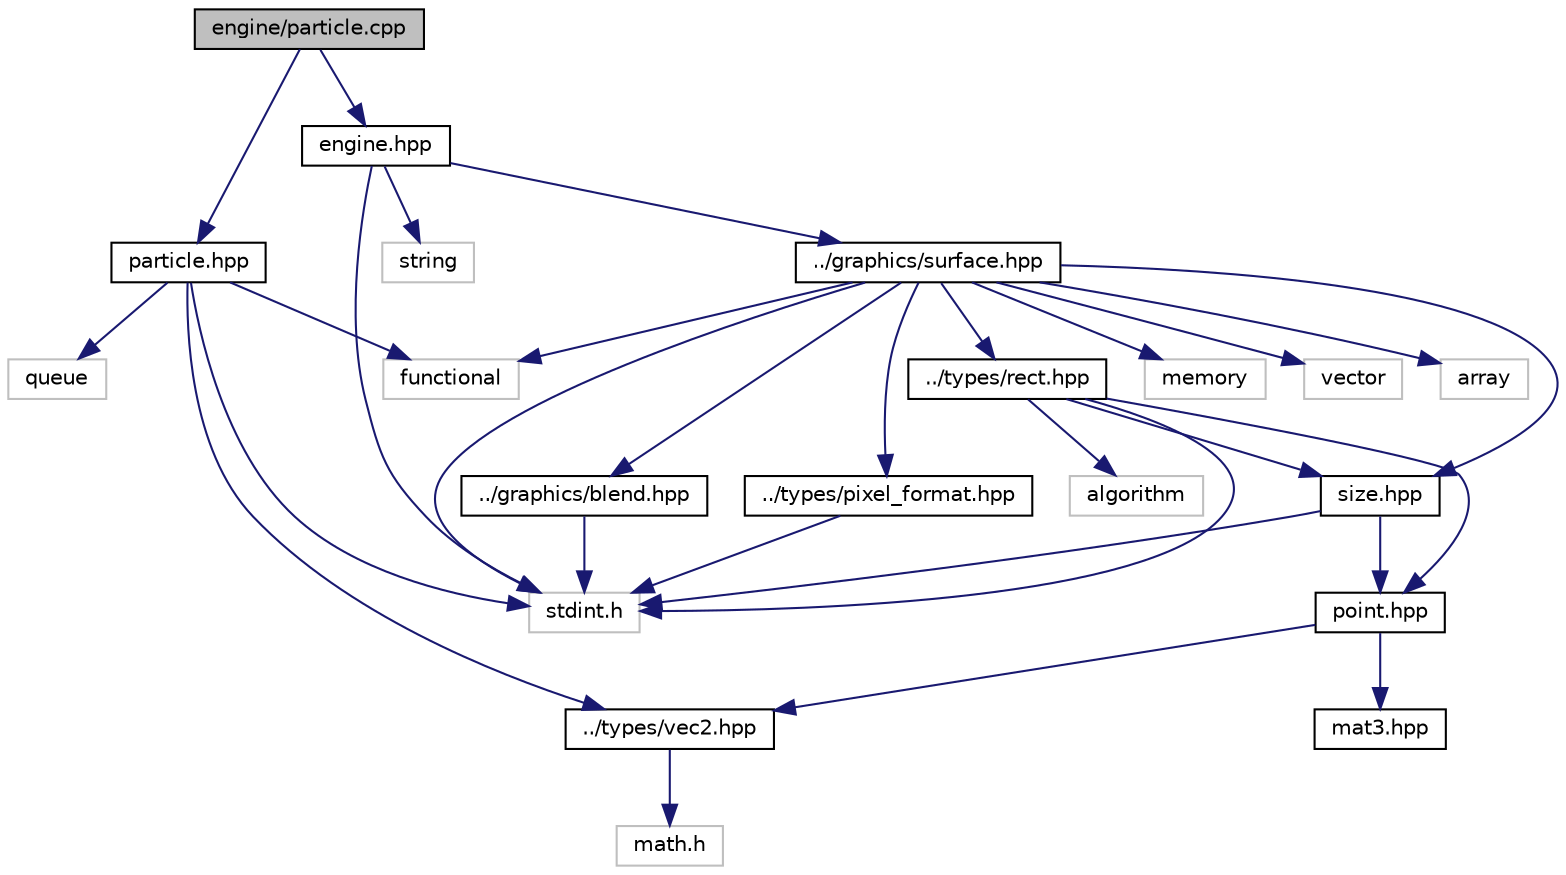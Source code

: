 digraph "engine/particle.cpp"
{
  edge [fontname="Helvetica",fontsize="10",labelfontname="Helvetica",labelfontsize="10"];
  node [fontname="Helvetica",fontsize="10",shape=record];
  Node0 [label="engine/particle.cpp",height=0.2,width=0.4,color="black", fillcolor="grey75", style="filled", fontcolor="black"];
  Node0 -> Node1 [color="midnightblue",fontsize="10",style="solid",fontname="Helvetica"];
  Node1 [label="particle.hpp",height=0.2,width=0.4,color="black", fillcolor="white", style="filled",URL="$particle_8hpp_source.html"];
  Node1 -> Node2 [color="midnightblue",fontsize="10",style="solid",fontname="Helvetica"];
  Node2 [label="queue",height=0.2,width=0.4,color="grey75", fillcolor="white", style="filled"];
  Node1 -> Node3 [color="midnightblue",fontsize="10",style="solid",fontname="Helvetica"];
  Node3 [label="functional",height=0.2,width=0.4,color="grey75", fillcolor="white", style="filled"];
  Node1 -> Node4 [color="midnightblue",fontsize="10",style="solid",fontname="Helvetica"];
  Node4 [label="stdint.h",height=0.2,width=0.4,color="grey75", fillcolor="white", style="filled"];
  Node1 -> Node5 [color="midnightblue",fontsize="10",style="solid",fontname="Helvetica"];
  Node5 [label="../types/vec2.hpp",height=0.2,width=0.4,color="black", fillcolor="white", style="filled",URL="$vec2_8hpp_source.html"];
  Node5 -> Node6 [color="midnightblue",fontsize="10",style="solid",fontname="Helvetica"];
  Node6 [label="math.h",height=0.2,width=0.4,color="grey75", fillcolor="white", style="filled"];
  Node0 -> Node7 [color="midnightblue",fontsize="10",style="solid",fontname="Helvetica"];
  Node7 [label="engine.hpp",height=0.2,width=0.4,color="black", fillcolor="white", style="filled",URL="$engine_8hpp_source.html"];
  Node7 -> Node4 [color="midnightblue",fontsize="10",style="solid",fontname="Helvetica"];
  Node7 -> Node8 [color="midnightblue",fontsize="10",style="solid",fontname="Helvetica"];
  Node8 [label="string",height=0.2,width=0.4,color="grey75", fillcolor="white", style="filled"];
  Node7 -> Node9 [color="midnightblue",fontsize="10",style="solid",fontname="Helvetica"];
  Node9 [label="../graphics/surface.hpp",height=0.2,width=0.4,color="black", fillcolor="white", style="filled",URL="$surface_8hpp_source.html"];
  Node9 -> Node3 [color="midnightblue",fontsize="10",style="solid",fontname="Helvetica"];
  Node9 -> Node10 [color="midnightblue",fontsize="10",style="solid",fontname="Helvetica"];
  Node10 [label="memory",height=0.2,width=0.4,color="grey75", fillcolor="white", style="filled"];
  Node9 -> Node11 [color="midnightblue",fontsize="10",style="solid",fontname="Helvetica"];
  Node11 [label="vector",height=0.2,width=0.4,color="grey75", fillcolor="white", style="filled"];
  Node9 -> Node12 [color="midnightblue",fontsize="10",style="solid",fontname="Helvetica"];
  Node12 [label="array",height=0.2,width=0.4,color="grey75", fillcolor="white", style="filled"];
  Node9 -> Node4 [color="midnightblue",fontsize="10",style="solid",fontname="Helvetica"];
  Node9 -> Node13 [color="midnightblue",fontsize="10",style="solid",fontname="Helvetica"];
  Node13 [label="../types/rect.hpp",height=0.2,width=0.4,color="black", fillcolor="white", style="filled",URL="$rect_8hpp_source.html"];
  Node13 -> Node14 [color="midnightblue",fontsize="10",style="solid",fontname="Helvetica"];
  Node14 [label="algorithm",height=0.2,width=0.4,color="grey75", fillcolor="white", style="filled"];
  Node13 -> Node4 [color="midnightblue",fontsize="10",style="solid",fontname="Helvetica"];
  Node13 -> Node15 [color="midnightblue",fontsize="10",style="solid",fontname="Helvetica"];
  Node15 [label="point.hpp",height=0.2,width=0.4,color="black", fillcolor="white", style="filled",URL="$point_8hpp_source.html"];
  Node15 -> Node16 [color="midnightblue",fontsize="10",style="solid",fontname="Helvetica"];
  Node16 [label="mat3.hpp",height=0.2,width=0.4,color="black", fillcolor="white", style="filled",URL="$mat3_8hpp_source.html"];
  Node15 -> Node5 [color="midnightblue",fontsize="10",style="solid",fontname="Helvetica"];
  Node13 -> Node17 [color="midnightblue",fontsize="10",style="solid",fontname="Helvetica"];
  Node17 [label="size.hpp",height=0.2,width=0.4,color="black", fillcolor="white", style="filled",URL="$size_8hpp_source.html"];
  Node17 -> Node4 [color="midnightblue",fontsize="10",style="solid",fontname="Helvetica"];
  Node17 -> Node15 [color="midnightblue",fontsize="10",style="solid",fontname="Helvetica"];
  Node9 -> Node17 [color="midnightblue",fontsize="10",style="solid",fontname="Helvetica"];
  Node9 -> Node18 [color="midnightblue",fontsize="10",style="solid",fontname="Helvetica"];
  Node18 [label="../types/pixel_format.hpp",height=0.2,width=0.4,color="black", fillcolor="white", style="filled",URL="$pixel__format_8hpp_source.html"];
  Node18 -> Node4 [color="midnightblue",fontsize="10",style="solid",fontname="Helvetica"];
  Node9 -> Node19 [color="midnightblue",fontsize="10",style="solid",fontname="Helvetica"];
  Node19 [label="../graphics/blend.hpp",height=0.2,width=0.4,color="black", fillcolor="white", style="filled",URL="$blend_8hpp_source.html"];
  Node19 -> Node4 [color="midnightblue",fontsize="10",style="solid",fontname="Helvetica"];
}

